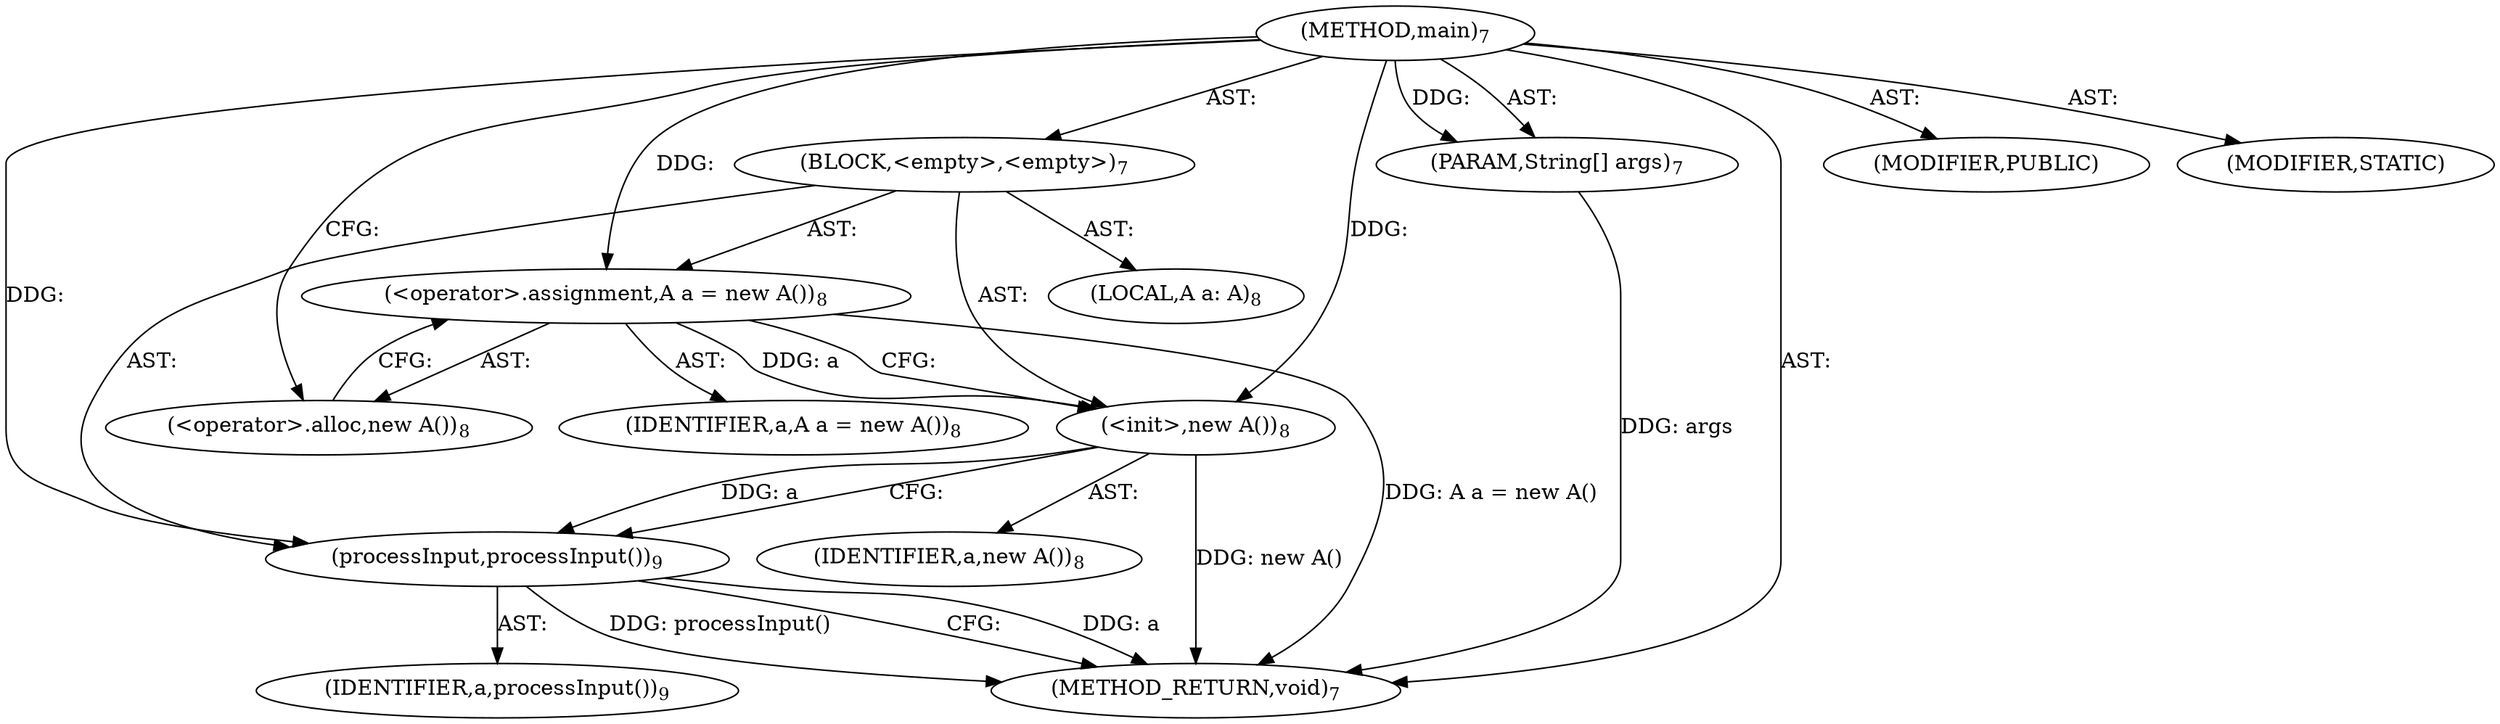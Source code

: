digraph "main" {  
"19" [label = <(METHOD,main)<SUB>7</SUB>> ]
"20" [label = <(PARAM,String[] args)<SUB>7</SUB>> ]
"21" [label = <(BLOCK,&lt;empty&gt;,&lt;empty&gt;)<SUB>7</SUB>> ]
"4" [label = <(LOCAL,A a: A)<SUB>8</SUB>> ]
"22" [label = <(&lt;operator&gt;.assignment,A a = new A())<SUB>8</SUB>> ]
"23" [label = <(IDENTIFIER,a,A a = new A())<SUB>8</SUB>> ]
"24" [label = <(&lt;operator&gt;.alloc,new A())<SUB>8</SUB>> ]
"25" [label = <(&lt;init&gt;,new A())<SUB>8</SUB>> ]
"3" [label = <(IDENTIFIER,a,new A())<SUB>8</SUB>> ]
"26" [label = <(processInput,processInput())<SUB>9</SUB>> ]
"27" [label = <(IDENTIFIER,a,processInput())<SUB>9</SUB>> ]
"28" [label = <(MODIFIER,PUBLIC)> ]
"29" [label = <(MODIFIER,STATIC)> ]
"30" [label = <(METHOD_RETURN,void)<SUB>7</SUB>> ]
  "19" -> "20"  [ label = "AST: "] 
  "19" -> "21"  [ label = "AST: "] 
  "19" -> "28"  [ label = "AST: "] 
  "19" -> "29"  [ label = "AST: "] 
  "19" -> "30"  [ label = "AST: "] 
  "21" -> "4"  [ label = "AST: "] 
  "21" -> "22"  [ label = "AST: "] 
  "21" -> "25"  [ label = "AST: "] 
  "21" -> "26"  [ label = "AST: "] 
  "22" -> "23"  [ label = "AST: "] 
  "22" -> "24"  [ label = "AST: "] 
  "25" -> "3"  [ label = "AST: "] 
  "26" -> "27"  [ label = "AST: "] 
  "22" -> "25"  [ label = "CFG: "] 
  "25" -> "26"  [ label = "CFG: "] 
  "26" -> "30"  [ label = "CFG: "] 
  "24" -> "22"  [ label = "CFG: "] 
  "19" -> "24"  [ label = "CFG: "] 
  "20" -> "30"  [ label = "DDG: args"] 
  "22" -> "30"  [ label = "DDG: A a = new A()"] 
  "25" -> "30"  [ label = "DDG: new A()"] 
  "26" -> "30"  [ label = "DDG: a"] 
  "26" -> "30"  [ label = "DDG: processInput()"] 
  "19" -> "20"  [ label = "DDG: "] 
  "19" -> "22"  [ label = "DDG: "] 
  "22" -> "25"  [ label = "DDG: a"] 
  "19" -> "25"  [ label = "DDG: "] 
  "25" -> "26"  [ label = "DDG: a"] 
  "19" -> "26"  [ label = "DDG: "] 
}
